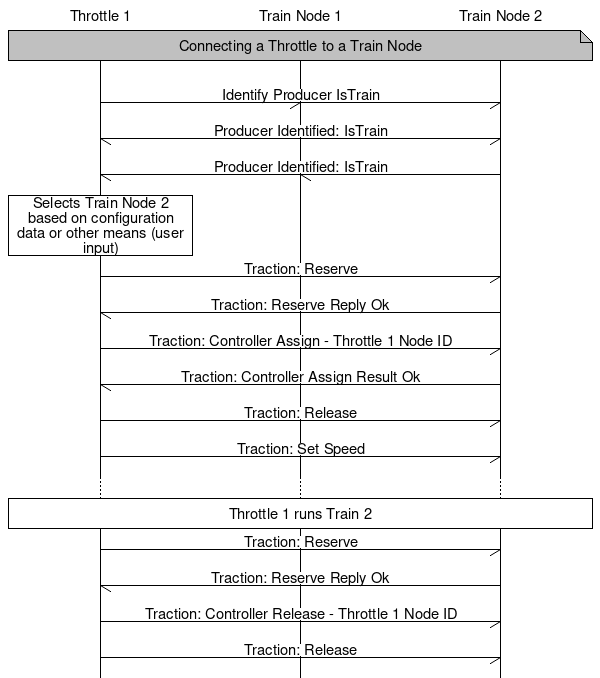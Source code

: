 # Dynamically Creating a Train Node via a DCC Address linked to a proxy node with conflicting throttles

msc {
     hscale = "1";
     "Throttle 1", "Train Node 1", "Train Node 2";
     
     "Throttle 1" note "Train Node 2"      [ label = "Connecting a Throttle to a Train Node", textbgcolour="#c0c0c0" ];
     |||;
     "Throttle 1" -> *                            [ label = "Identify Producer IsTrain" ];
     * <- "Train Node 1"                          [ label = "Producer Identified: IsTrain" ];
     * <- "Train Node 2"                          [ label = "Producer Identified: IsTrain" ];
     "Throttle 1" box "Throttle 1"                [ label = "Selects Train Node 2 based on configuration data or other means (user input)" ];
     "Throttle 1" -> "Train Node 2"               [ label = "Traction: Reserve" ];
     "Throttle 1" <- "Train Node 2"	          [ label = "Traction: Reserve Reply Ok" ];
     "Throttle 1" -> "Train Node 2"               [ label = "Traction: Controller Assign - Throttle 1 Node ID" ];
     "Throttle 1" <- "Train Node 2"               [ label = "Traction: Controller Assign Result Ok" ];
     "Throttle 1" -> "Train Node 2"               [ label = "Traction: Release" ];
     "Throttle 1" -> "Train Node 2"               [ label = "Traction: Set Speed" ];
     ...;
     "Throttle 1" box "Train Node 2"		  [ label = "Throttle 1 runs Train 2" ];
     "Throttle 1" -> "Train Node 2"               [ label = "Traction: Reserve" ];
     "Throttle 1" <- "Train Node 2"	          [ label = "Traction: Reserve Reply Ok" ];
     "Throttle 1" -> "Train Node 2"               [ label = "Traction: Controller Release - Throttle 1 Node ID" ];
     "Throttle 1" -> "Train Node 2"               [ label = "Traction: Release" ];	            
}
